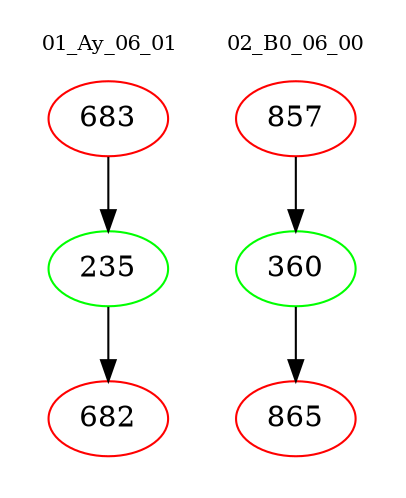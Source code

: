 digraph{
subgraph cluster_0 {
color = white
label = "01_Ay_06_01";
fontsize=10;
T0_683 [label="683", color="red"]
T0_683 -> T0_235 [color="black"]
T0_235 [label="235", color="green"]
T0_235 -> T0_682 [color="black"]
T0_682 [label="682", color="red"]
}
subgraph cluster_1 {
color = white
label = "02_B0_06_00";
fontsize=10;
T1_857 [label="857", color="red"]
T1_857 -> T1_360 [color="black"]
T1_360 [label="360", color="green"]
T1_360 -> T1_865 [color="black"]
T1_865 [label="865", color="red"]
}
}
